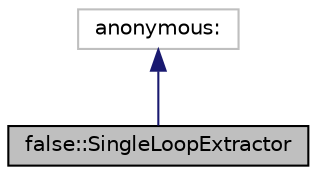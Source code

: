 digraph "false::SingleLoopExtractor"
{
 // LATEX_PDF_SIZE
  bgcolor="transparent";
  edge [fontname="Helvetica",fontsize="10",labelfontname="Helvetica",labelfontsize="10"];
  node [fontname="Helvetica",fontsize="10",shape=record];
  Node1 [label="false::SingleLoopExtractor",height=0.2,width=0.4,color="black", fillcolor="grey75", style="filled", fontcolor="black",tooltip="SingleLoopExtractor - For bugpoint."];
  Node2 -> Node1 [dir="back",color="midnightblue",fontsize="10",style="solid",fontname="Helvetica"];
  Node2 [label="anonymous:",height=0.2,width=0.4,color="grey75",tooltip=" "];
}
